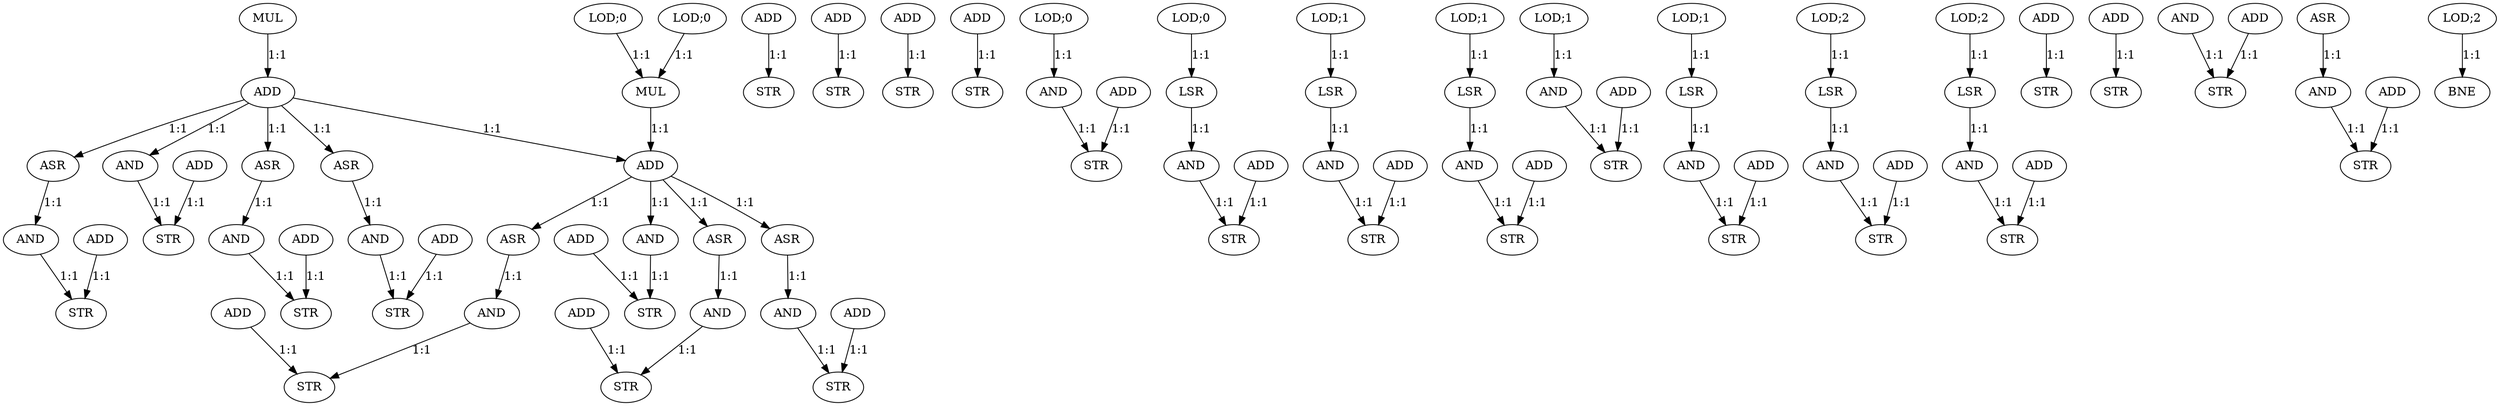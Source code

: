 digraph  {
   0 [label="MUL"];
   1 [label="ADD"];
   2 [label="LOD;0"];
   3 [label="LOD;0"];
   4 [label="MUL"];
   5 [label="ADD"];
   6 [label="ADD"];
   7 [label="STR"];
   8 [label="ADD"];
   9 [label="STR"];
   10 [label="AND"];
   11 [label="ADD"];
   12 [label="STR"];
   13 [label="ASR"];
   14 [label="AND"];
   15 [label="ADD"];
   16 [label="STR"];
   17 [label="ASR"];
   18 [label="AND"];
   19 [label="ADD"];
   20 [label="STR"];
   21 [label="ASR"];
   22 [label="AND"];
   23 [label="ADD"];
   24 [label="STR"];
   25 [label="AND"];
   26 [label="ADD"];
   27 [label="STR"];
   28 [label="ASR"];
   29 [label="AND"];
   30 [label="ADD"];
   31 [label="STR"];
   32 [label="ASR"];
   33 [label="AND"];
   34 [label="ADD"];
   35 [label="STR"];
   36 [label="ASR"];
   37 [label="AND"];
   38 [label="ADD"];
   39 [label="STR"];
   40 [label="ADD"];
   41 [label="STR"];
   42 [label="ADD"];
   43 [label="STR"];
   44 [label="LOD;0"];
   45 [label="AND"];
   46 [label="ADD"];
   47 [label="STR"];
   48 [label="LOD;0"];
   49 [label="LSR"];
   50 [label="AND"];
   51 [label="ADD"];
   52 [label="STR"];
   53 [label="LOD;1"];
   54 [label="LSR"];
   55 [label="AND"];
   56 [label="ADD"];
   57 [label="STR"];
   58 [label="LOD;1"];
   59 [label="LSR"];
   60 [label="AND"];
   61 [label="ADD"];
   62 [label="STR"];
   63 [label="LOD;1"];
   64 [label="AND"];
   65 [label="ADD"];
   66 [label="STR"];
   67 [label="LOD;1"];
   68 [label="LSR"];
   69 [label="AND"];
   70 [label="ADD"];
   71 [label="STR"];
   72 [label="LOD;2"];
   73 [label="LSR"];
   74 [label="AND"];
   75 [label="ADD"];
   76 [label="STR"];
   77 [label="LOD;2"];
   78 [label="LSR"];
   79 [label="AND"];
   80 [label="ADD"];
   81 [label="STR"];
   82 [label="ADD"];
   83 [label="STR"];
   84 [label="ADD"];
   85 [label="STR"];
   86 [label="AND"];
   87 [label="ADD"];
   88 [label="STR"];
   89 [label="ASR"];
   90 [label="AND"];
   91 [label="ADD"];
   92 [label="STR"];
   93 [label="LOD;2"];
   94 [label="BNE"];

   0->1 [label="1:1"];
   1->5 [label="1:1"];
   1->25 [label="1:1"];
   1->28 [label="1:1"];
   1->32 [label="1:1"];
   1->36 [label="1:1"];
   2->4 [label="1:1"];
   3->4 [label="1:1"];
   4->5 [label="1:1"];
   5->10 [label="1:1"];
   5->13 [label="1:1"];
   5->17 [label="1:1"];
   5->21 [label="1:1"];
   6->7 [label="1:1"];
   8->9 [label="1:1"];
   10->12 [label="1:1"];
   11->12 [label="1:1"];
   13->14 [label="1:1"];
   14->16 [label="1:1"];
   15->16 [label="1:1"];
   17->18 [label="1:1"];
   18->20 [label="1:1"];
   19->20 [label="1:1"];
   21->22 [label="1:1"];
   22->24 [label="1:1"];
   23->24 [label="1:1"];
   25->27 [label="1:1"];
   26->27 [label="1:1"];
   28->29 [label="1:1"];
   29->31 [label="1:1"];
   30->31 [label="1:1"];
   32->33 [label="1:1"];
   33->35 [label="1:1"];
   34->35 [label="1:1"];
   36->37 [label="1:1"];
   37->39 [label="1:1"];
   38->39 [label="1:1"];
   40->41 [label="1:1"];
   42->43 [label="1:1"];
   44->45 [label="1:1"];
   45->47 [label="1:1"];
   46->47 [label="1:1"];
   48->49 [label="1:1"];
   49->50 [label="1:1"];
   50->52 [label="1:1"];
   51->52 [label="1:1"];
   53->54 [label="1:1"];
   54->55 [label="1:1"];
   55->57 [label="1:1"];
   56->57 [label="1:1"];
   58->59 [label="1:1"];
   59->60 [label="1:1"];
   60->62 [label="1:1"];
   61->62 [label="1:1"];
   63->64 [label="1:1"];
   64->66 [label="1:1"];
   65->66 [label="1:1"];
   67->68 [label="1:1"];
   68->69 [label="1:1"];
   69->71 [label="1:1"];
   70->71 [label="1:1"];
   72->73 [label="1:1"];
   73->74 [label="1:1"];
   74->76 [label="1:1"];
   75->76 [label="1:1"];
   77->78 [label="1:1"];
   78->79 [label="1:1"];
   79->81 [label="1:1"];
   80->81 [label="1:1"];
   82->83 [label="1:1"];
   84->85 [label="1:1"];
   86->88 [label="1:1"];
   87->88 [label="1:1"];
   89->90 [label="1:1"];
   90->92 [label="1:1"];
   91->92 [label="1:1"];
   93->94 [label="1:1"];
}
